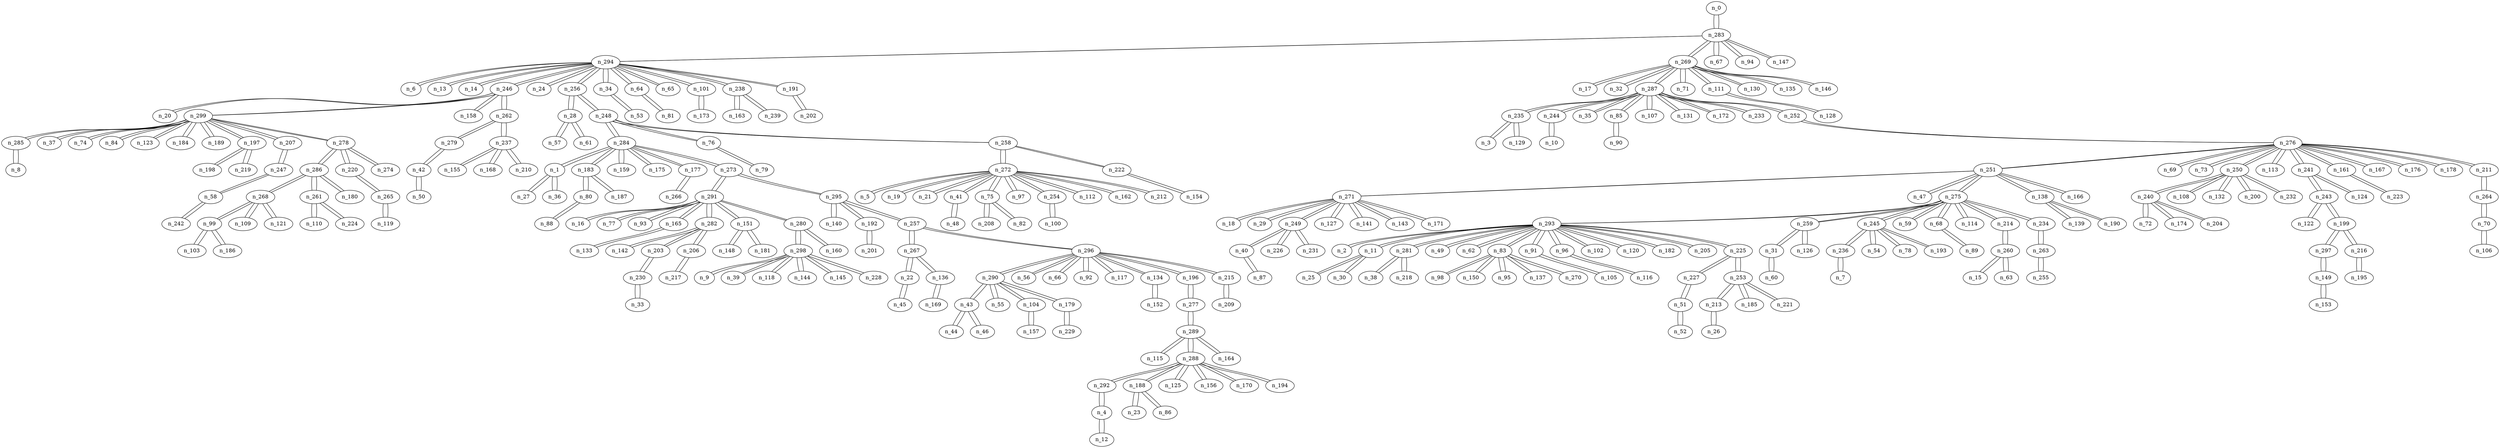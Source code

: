 graph g8 {
n_0--n_283
n_1--n_27
n_1--n_36
n_1--n_284
n_2--n_293
n_3--n_235
n_4--n_12
n_4--n_292
n_5--n_272
n_6--n_294
n_7--n_236
n_8--n_285
n_9--n_298
n_10--n_244
n_11--n_25
n_11--n_30
n_11--n_293
n_12--n_4
n_13--n_294
n_14--n_294
n_15--n_260
n_16--n_291
n_17--n_269
n_18--n_271
n_19--n_272
n_20--n_246
n_21--n_272
n_22--n_45
n_22--n_267
n_23--n_188
n_24--n_294
n_25--n_11
n_26--n_213
n_27--n_1
n_28--n_57
n_28--n_61
n_28--n_256
n_29--n_271
n_30--n_11
n_31--n_60
n_31--n_259
n_32--n_269
n_33--n_230
n_34--n_53
n_34--n_294
n_35--n_287
n_36--n_1
n_37--n_299
n_38--n_281
n_39--n_298
n_40--n_87
n_40--n_249
n_41--n_48
n_41--n_272
n_42--n_50
n_42--n_279
n_43--n_44
n_43--n_46
n_43--n_290
n_44--n_43
n_45--n_22
n_46--n_43
n_47--n_251
n_48--n_41
n_49--n_293
n_50--n_42
n_51--n_52
n_51--n_227
n_52--n_51
n_53--n_34
n_54--n_245
n_55--n_290
n_56--n_296
n_57--n_28
n_58--n_242
n_58--n_247
n_59--n_275
n_60--n_31
n_61--n_28
n_62--n_293
n_63--n_260
n_64--n_81
n_64--n_294
n_65--n_294
n_66--n_296
n_67--n_283
n_68--n_89
n_68--n_275
n_69--n_276
n_70--n_106
n_70--n_264
n_71--n_269
n_72--n_240
n_73--n_276
n_74--n_299
n_75--n_208
n_75--n_82
n_75--n_272
n_76--n_79
n_76--n_248
n_77--n_291
n_78--n_245
n_79--n_76
n_80--n_88
n_80--n_183
n_81--n_64
n_82--n_75
n_83--n_98
n_83--n_150
n_83--n_95
n_83--n_137
n_83--n_270
n_83--n_293
n_84--n_299
n_85--n_90
n_85--n_287
n_86--n_188
n_87--n_40
n_88--n_80
n_89--n_68
n_90--n_85
n_91--n_105
n_91--n_293
n_92--n_296
n_93--n_291
n_94--n_283
n_95--n_83
n_96--n_116
n_96--n_293
n_97--n_272
n_98--n_83
n_99--n_103
n_99--n_186
n_99--n_268
n_100--n_254
n_101--n_173
n_101--n_294
n_102--n_293
n_103--n_99
n_104--n_157
n_104--n_290
n_105--n_91
n_106--n_70
n_107--n_287
n_108--n_250
n_109--n_268
n_110--n_261
n_111--n_128
n_111--n_269
n_112--n_272
n_113--n_276
n_114--n_275
n_115--n_289
n_116--n_96
n_117--n_296
n_118--n_298
n_119--n_265
n_120--n_293
n_121--n_268
n_122--n_243
n_123--n_299
n_124--n_241
n_125--n_288
n_126--n_259
n_127--n_271
n_128--n_111
n_129--n_235
n_130--n_269
n_131--n_287
n_132--n_250
n_133--n_165
n_134--n_152
n_134--n_296
n_135--n_269
n_136--n_169
n_136--n_267
n_137--n_83
n_138--n_139
n_138--n_190
n_138--n_251
n_139--n_138
n_140--n_295
n_141--n_271
n_142--n_282
n_143--n_271
n_144--n_298
n_145--n_298
n_146--n_269
n_147--n_283
n_148--n_151
n_149--n_153
n_149--n_297
n_150--n_83
n_151--n_148
n_151--n_181
n_151--n_291
n_152--n_134
n_153--n_149
n_154--n_222
n_155--n_237
n_156--n_288
n_157--n_104
n_158--n_246
n_159--n_284
n_160--n_280
n_161--n_223
n_161--n_276
n_162--n_272
n_163--n_238
n_164--n_289
n_165--n_133
n_165--n_291
n_166--n_251
n_167--n_276
n_168--n_237
n_169--n_136
n_170--n_288
n_171--n_271
n_172--n_287
n_173--n_101
n_174--n_240
n_175--n_284
n_176--n_276
n_177--n_266
n_177--n_284
n_178--n_276
n_179--n_229
n_179--n_290
n_180--n_286
n_181--n_151
n_182--n_293
n_183--n_80
n_183--n_187
n_183--n_284
n_184--n_299
n_185--n_253
n_186--n_99
n_187--n_183
n_188--n_23
n_188--n_86
n_188--n_288
n_189--n_299
n_190--n_138
n_191--n_202
n_191--n_294
n_192--n_201
n_192--n_295
n_193--n_245
n_194--n_288
n_195--n_216
n_196--n_277
n_196--n_296
n_197--n_198
n_197--n_219
n_197--n_299
n_198--n_197
n_199--n_216
n_199--n_243
n_199--n_297
n_200--n_250
n_201--n_192
n_202--n_191
n_203--n_230
n_203--n_282
n_204--n_240
n_205--n_293
n_206--n_217
n_206--n_282
n_207--n_247
n_207--n_299
n_208--n_75
n_209--n_215
n_210--n_237
n_211--n_264
n_211--n_276
n_212--n_272
n_213--n_26
n_213--n_253
n_214--n_260
n_214--n_275
n_215--n_209
n_215--n_296
n_216--n_195
n_216--n_199
n_217--n_206
n_218--n_281
n_219--n_197
n_220--n_265
n_220--n_278
n_221--n_253
n_222--n_154
n_222--n_258
n_223--n_161
n_224--n_261
n_225--n_227
n_225--n_253
n_225--n_293
n_226--n_249
n_227--n_51
n_227--n_225
n_228--n_298
n_229--n_179
n_230--n_33
n_230--n_203
n_231--n_249
n_232--n_250
n_233--n_287
n_234--n_263
n_234--n_275
n_235--n_3
n_235--n_129
n_235--n_287
n_236--n_7
n_236--n_245
n_237--n_155
n_237--n_168
n_237--n_210
n_237--n_262
n_238--n_163
n_238--n_239
n_238--n_294
n_239--n_238
n_240--n_72
n_240--n_174
n_240--n_204
n_240--n_250
n_241--n_124
n_241--n_243
n_241--n_276
n_242--n_58
n_243--n_122
n_243--n_199
n_243--n_241
n_244--n_10
n_244--n_287
n_245--n_54
n_245--n_78
n_245--n_193
n_245--n_236
n_245--n_275
n_246--n_20
n_246--n_158
n_246--n_262
n_246--n_294
n_246--n_299
n_247--n_58
n_247--n_207
n_248--n_76
n_248--n_256
n_248--n_258
n_248--n_284
n_249--n_40
n_249--n_226
n_249--n_231
n_249--n_271
n_250--n_108
n_250--n_132
n_250--n_200
n_250--n_232
n_250--n_240
n_250--n_276
n_251--n_47
n_251--n_138
n_251--n_166
n_251--n_271
n_251--n_275
n_251--n_276
n_252--n_276
n_252--n_287
n_253--n_185
n_253--n_213
n_253--n_221
n_253--n_225
n_254--n_100
n_254--n_272
n_255--n_263
n_256--n_28
n_256--n_248
n_256--n_294
n_257--n_267
n_257--n_295
n_257--n_296
n_258--n_222
n_258--n_248
n_258--n_272
n_259--n_31
n_259--n_126
n_259--n_275
n_260--n_15
n_260--n_63
n_260--n_214
n_261--n_110
n_261--n_224
n_261--n_286
n_262--n_237
n_262--n_246
n_262--n_279
n_263--n_234
n_263--n_255
n_264--n_70
n_264--n_211
n_265--n_119
n_265--n_220
n_266--n_177
n_267--n_22
n_267--n_136
n_267--n_257
n_268--n_99
n_268--n_109
n_268--n_121
n_268--n_286
n_269--n_17
n_269--n_32
n_269--n_71
n_269--n_111
n_269--n_130
n_269--n_135
n_269--n_146
n_269--n_283
n_269--n_287
n_270--n_83
n_271--n_18
n_271--n_29
n_271--n_127
n_271--n_141
n_271--n_143
n_271--n_171
n_271--n_249
n_271--n_251
n_272--n_5
n_272--n_19
n_272--n_21
n_272--n_41
n_272--n_75
n_272--n_97
n_272--n_112
n_272--n_162
n_272--n_212
n_272--n_254
n_272--n_258
n_273--n_284
n_273--n_291
n_273--n_295
n_274--n_278
n_275--n_59
n_275--n_68
n_275--n_114
n_275--n_214
n_275--n_234
n_275--n_245
n_275--n_251
n_275--n_259
n_275--n_293
n_276--n_69
n_276--n_73
n_276--n_113
n_276--n_161
n_276--n_167
n_276--n_176
n_276--n_178
n_276--n_211
n_276--n_241
n_276--n_250
n_276--n_251
n_276--n_252
n_277--n_196
n_277--n_289
n_278--n_220
n_278--n_274
n_278--n_286
n_278--n_299
n_279--n_42
n_279--n_262
n_280--n_160
n_280--n_291
n_280--n_298
n_281--n_38
n_281--n_218
n_281--n_293
n_282--n_142
n_282--n_203
n_282--n_206
n_282--n_291
n_283--n_0
n_283--n_67
n_283--n_94
n_283--n_147
n_283--n_269
n_283--n_294
n_284--n_1
n_284--n_159
n_284--n_175
n_284--n_177
n_284--n_183
n_284--n_248
n_284--n_273
n_285--n_8
n_285--n_299
n_286--n_180
n_286--n_261
n_286--n_268
n_286--n_278
n_287--n_35
n_287--n_85
n_287--n_107
n_287--n_131
n_287--n_172
n_287--n_233
n_287--n_235
n_287--n_244
n_287--n_252
n_287--n_269
n_288--n_125
n_288--n_156
n_288--n_170
n_288--n_188
n_288--n_194
n_288--n_289
n_288--n_292
n_289--n_115
n_289--n_164
n_289--n_277
n_289--n_288
n_290--n_43
n_290--n_55
n_290--n_104
n_290--n_179
n_290--n_296
n_291--n_16
n_291--n_77
n_291--n_93
n_291--n_151
n_291--n_165
n_291--n_273
n_291--n_280
n_291--n_282
n_292--n_4
n_292--n_288
n_293--n_2
n_293--n_11
n_293--n_49
n_293--n_62
n_293--n_83
n_293--n_91
n_293--n_96
n_293--n_102
n_293--n_120
n_293--n_182
n_293--n_205
n_293--n_225
n_293--n_275
n_293--n_281
n_294--n_6
n_294--n_13
n_294--n_14
n_294--n_24
n_294--n_34
n_294--n_64
n_294--n_65
n_294--n_101
n_294--n_191
n_294--n_238
n_294--n_246
n_294--n_256
n_294--n_283
n_295--n_140
n_295--n_192
n_295--n_257
n_295--n_273
n_296--n_56
n_296--n_66
n_296--n_92
n_296--n_117
n_296--n_134
n_296--n_196
n_296--n_215
n_296--n_257
n_296--n_290
n_297--n_149
n_297--n_199
n_298--n_9
n_298--n_39
n_298--n_118
n_298--n_144
n_298--n_145
n_298--n_228
n_298--n_280
n_299--n_37
n_299--n_74
n_299--n_84
n_299--n_123
n_299--n_184
n_299--n_189
n_299--n_197
n_299--n_207
n_299--n_246
n_299--n_278
n_299--n_285
}